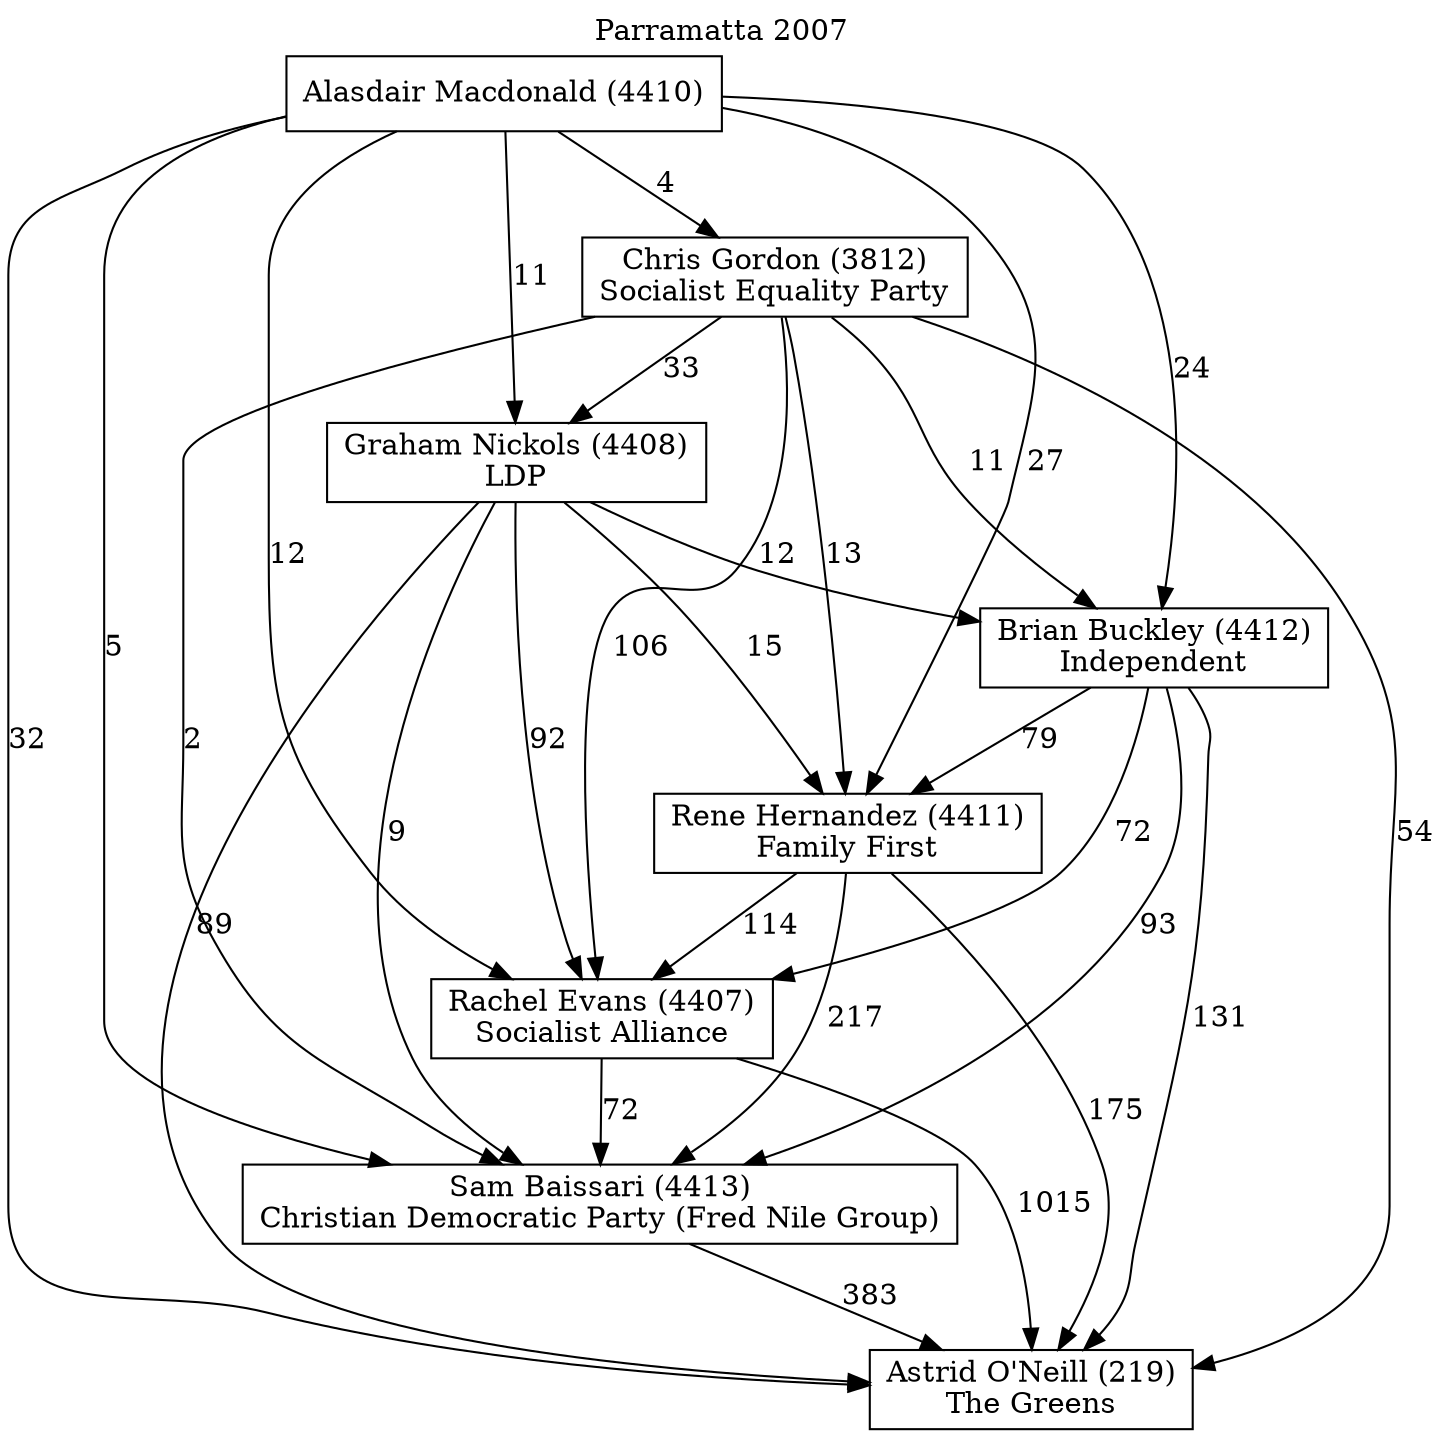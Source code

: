 // House preference flow
digraph "Astrid O'Neill (219)_Parramatta_2007" {
	graph [label="Parramatta 2007" labelloc=t mclimit=10]
	node [shape=box]
	"Alasdair Macdonald (4410)" [label="Alasdair Macdonald (4410)
"]
	"Astrid O'Neill (219)" [label="Astrid O'Neill (219)
The Greens"]
	"Brian Buckley (4412)" [label="Brian Buckley (4412)
Independent"]
	"Chris Gordon (3812)" [label="Chris Gordon (3812)
Socialist Equality Party"]
	"Graham Nickols (4408)" [label="Graham Nickols (4408)
LDP"]
	"Rachel Evans (4407)" [label="Rachel Evans (4407)
Socialist Alliance"]
	"Rene Hernandez (4411)" [label="Rene Hernandez (4411)
Family First"]
	"Sam Baissari (4413)" [label="Sam Baissari (4413)
Christian Democratic Party (Fred Nile Group)"]
	"Alasdair Macdonald (4410)" -> "Astrid O'Neill (219)" [label=32]
	"Alasdair Macdonald (4410)" -> "Brian Buckley (4412)" [label=24]
	"Alasdair Macdonald (4410)" -> "Chris Gordon (3812)" [label=4]
	"Alasdair Macdonald (4410)" -> "Graham Nickols (4408)" [label=11]
	"Alasdair Macdonald (4410)" -> "Rachel Evans (4407)" [label=12]
	"Alasdair Macdonald (4410)" -> "Rene Hernandez (4411)" [label=27]
	"Alasdair Macdonald (4410)" -> "Sam Baissari (4413)" [label=5]
	"Brian Buckley (4412)" -> "Astrid O'Neill (219)" [label=131]
	"Brian Buckley (4412)" -> "Rachel Evans (4407)" [label=72]
	"Brian Buckley (4412)" -> "Rene Hernandez (4411)" [label=79]
	"Brian Buckley (4412)" -> "Sam Baissari (4413)" [label=93]
	"Chris Gordon (3812)" -> "Astrid O'Neill (219)" [label=54]
	"Chris Gordon (3812)" -> "Brian Buckley (4412)" [label=11]
	"Chris Gordon (3812)" -> "Graham Nickols (4408)" [label=33]
	"Chris Gordon (3812)" -> "Rachel Evans (4407)" [label=106]
	"Chris Gordon (3812)" -> "Rene Hernandez (4411)" [label=13]
	"Chris Gordon (3812)" -> "Sam Baissari (4413)" [label=2]
	"Graham Nickols (4408)" -> "Astrid O'Neill (219)" [label=89]
	"Graham Nickols (4408)" -> "Brian Buckley (4412)" [label=12]
	"Graham Nickols (4408)" -> "Rachel Evans (4407)" [label=92]
	"Graham Nickols (4408)" -> "Rene Hernandez (4411)" [label=15]
	"Graham Nickols (4408)" -> "Sam Baissari (4413)" [label=9]
	"Rachel Evans (4407)" -> "Astrid O'Neill (219)" [label=1015]
	"Rachel Evans (4407)" -> "Sam Baissari (4413)" [label=72]
	"Rene Hernandez (4411)" -> "Astrid O'Neill (219)" [label=175]
	"Rene Hernandez (4411)" -> "Rachel Evans (4407)" [label=114]
	"Rene Hernandez (4411)" -> "Sam Baissari (4413)" [label=217]
	"Sam Baissari (4413)" -> "Astrid O'Neill (219)" [label=383]
}
